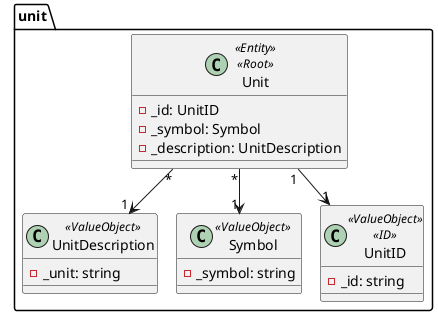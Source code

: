 @startuml
!pragma layout smetana

package unit {
    class Unit <<Entity>><<Root>> {
        - _id: UnitID
        - _symbol: Symbol
        - _description: UnitDescription

    }
    class UnitDescription <<ValueObject>> {
        - _unit: string
        }
    class Symbol<<ValueObject>> {
        - _symbol: string
        }
     class UnitID <<ValueObject>><<ID>> {
        - _id: string
        }

Unit "*" --> "1" UnitDescription
Unit "*" --> "1" Symbol
Unit "1" --> "1" UnitID
}
@enduml